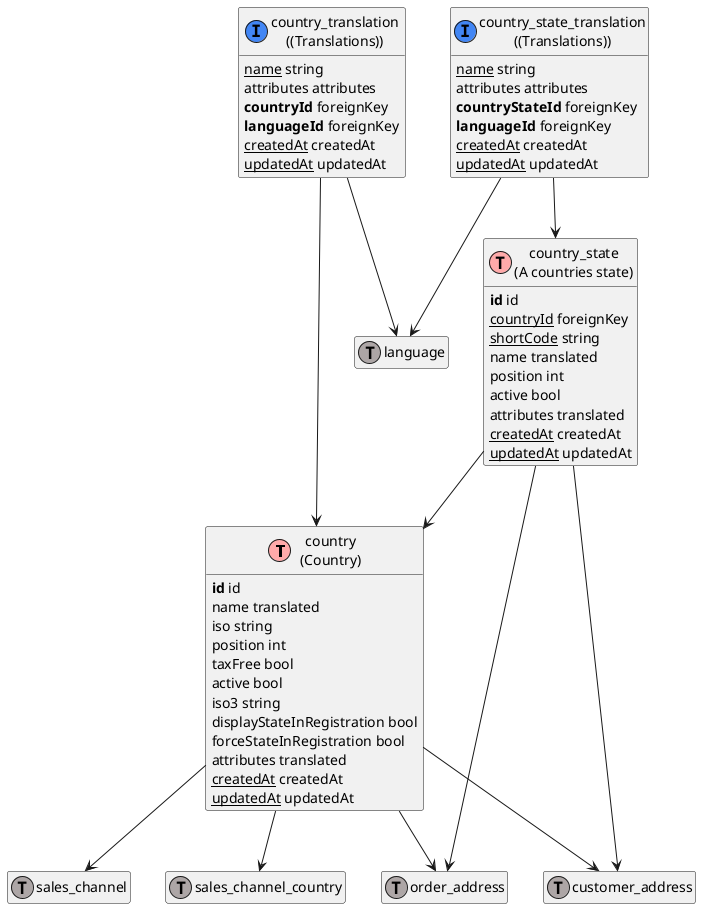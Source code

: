 @startuml
' uncomment the line below if you're using computer with a retina display
' skinparam dpi 300
!define Table(name,desc) class name as "desc" << (T,#FFAAAA) >>
!define ForeignTable(name,desc) class name as "desc" << (T,#ada6a6) >>
!define TranslationTable(name,desc) class name as "desc" << (I,#4286f4) >>
' we use bold for primary key
' green color for unique
' and underscore for not_null
!define primary_key(x) <b>x</b>
!define unique(x) <color:green>x</color>
!define not_null(x) <u>x</u>
' other tags available:
' <i></i>
' <back:COLOR></color>, where color is a color name or html color code
' (#FFAACC)
' see: http://plantuml.com/classes.html#More
hide methods
hide stereotypes
hide empty members
skinparam backgroundColor #FFFFFF

' entities

Table(ShopwareCoreSystemCountryCountryDefinition, "country\n(Country)") {
   primary_key(id) id
   name translated
   iso string
   position int
   taxFree bool
   active bool
   iso3 string
   displayStateInRegistration bool
   forceStateInRegistration bool
   attributes translated
   not_null(createdAt) createdAt
   not_null(updatedAt) updatedAt
}
Table(ShopwareCoreSystemCountryAggregateCountryStateCountryStateDefinition, "country_state\n(A countries state)") {
   primary_key(id) id
   not_null(countryId) foreignKey
   not_null(shortCode) string
   name translated
   position int
   active bool
   attributes translated
   not_null(createdAt) createdAt
   not_null(updatedAt) updatedAt
}
TranslationTable(ShopwareCoreSystemCountryAggregateCountryStateTranslationCountryStateTranslationDefinition, "country_state_translation\n((Translations))") {
   not_null(name) string
   attributes attributes
   primary_key(countryStateId) foreignKey
   primary_key(languageId) foreignKey
   not_null(createdAt) createdAt
   not_null(updatedAt) updatedAt
}
TranslationTable(ShopwareCoreSystemCountryAggregateCountryTranslationCountryTranslationDefinition, "country_translation\n((Translations))") {
   not_null(name) string
   attributes attributes
   primary_key(countryId) foreignKey
   primary_key(languageId) foreignKey
   not_null(createdAt) createdAt
   not_null(updatedAt) updatedAt
}
ForeignTable(ShopwareCoreSystemSalesChannelSalesChannelDefinition, "sales_channel") {
}
ForeignTable(ShopwareCoreCheckoutCustomerAggregateCustomerAddressCustomerAddressDefinition, "customer_address") {
}
ForeignTable(ShopwareCoreCheckoutOrderAggregateOrderAddressOrderAddressDefinition, "order_address") {
}
ForeignTable(ShopwareCoreSystemSalesChannelAggregateSalesChannelCountrySalesChannelCountryDefinition, "sales_channel_country") {
}
ForeignTable(ShopwareCoreSystemLanguageLanguageDefinition, "language") {
}

' relationshipd

ShopwareCoreSystemCountryCountryDefinition --> ShopwareCoreSystemSalesChannelSalesChannelDefinition
ShopwareCoreSystemCountryAggregateCountryStateCountryStateDefinition --> ShopwareCoreSystemCountryCountryDefinition
ShopwareCoreSystemCountryAggregateCountryTranslationCountryTranslationDefinition --> ShopwareCoreSystemCountryCountryDefinition
ShopwareCoreSystemCountryCountryDefinition --> ShopwareCoreCheckoutCustomerAggregateCustomerAddressCustomerAddressDefinition
ShopwareCoreSystemCountryCountryDefinition --> ShopwareCoreCheckoutOrderAggregateOrderAddressOrderAddressDefinition
ShopwareCoreSystemCountryCountryDefinition --> ShopwareCoreSystemSalesChannelAggregateSalesChannelCountrySalesChannelCountryDefinition
ShopwareCoreSystemCountryAggregateCountryStateTranslationCountryStateTranslationDefinition --> ShopwareCoreSystemCountryAggregateCountryStateCountryStateDefinition
ShopwareCoreSystemCountryAggregateCountryStateCountryStateDefinition --> ShopwareCoreCheckoutCustomerAggregateCustomerAddressCustomerAddressDefinition
ShopwareCoreSystemCountryAggregateCountryStateCountryStateDefinition --> ShopwareCoreCheckoutOrderAggregateOrderAddressOrderAddressDefinition
ShopwareCoreSystemCountryAggregateCountryStateTranslationCountryStateTranslationDefinition --> ShopwareCoreSystemLanguageLanguageDefinition
ShopwareCoreSystemCountryAggregateCountryTranslationCountryTranslationDefinition --> ShopwareCoreSystemLanguageLanguageDefinition
@enduml
